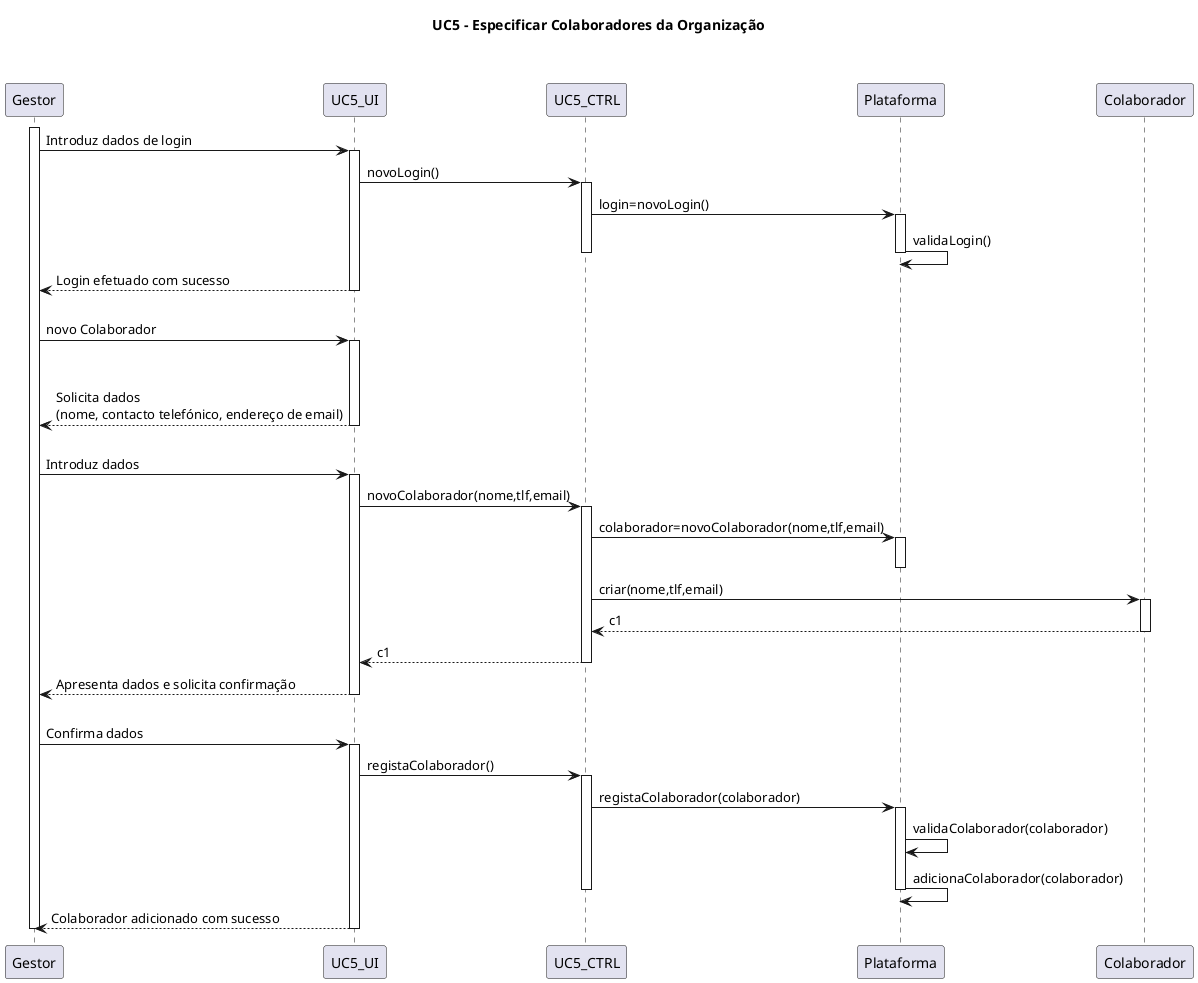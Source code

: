 @startuml
title UC5 - Especificar Colaboradores da Organização\n\n
participant Gestor
activate Gestor
Gestor -> UC5_UI: Introduz dados de login
activate UC5_UI
UC5_UI-> UC5_CTRL: novoLogin()
activate UC5_CTRL
UC5_CTRL -> Plataforma: login=novoLogin()
activate Plataforma
Plataforma -> Plataforma: validaLogin()
deactivate Plataforma
deactivate UC5_CTRL
UC5_UI--> Gestor: Login efetuado com sucesso
deactivate UC5_UI
Gestor -> UC5_UI: \nnovo Colaborador
activate UC5_UI
UC5_UI--> Gestor: \n\nSolicita dados\n(nome, contacto telefónico, endereço de email)
deactivate UC5_UI
Gestor -> UC5_UI: \nIntroduz dados
activate UC5_UI
UC5_UI-> UC5_CTRL: novoColaborador(nome,tlf,email)
activate UC5_CTRL
UC5_CTRL -> Plataforma: colaborador=novoColaborador(nome,tlf,email)
activate Plataforma
deactivate Plataforma
UC5_CTRL -> Colaborador: criar(nome,tlf,email)
activate Colaborador
Colaborador --> UC5_CTRL: c1
deactivate Colaborador
UC5_CTRL --> UC5_UI: c1
deactivate UC5_CTRL
UC5_UI--> Gestor: Apresenta dados e solicita confirmação
deactivate UC5_UI
Gestor -> UC5_UI: \nConfirma dados
activate UC5_UI
UC5_UI-> UC5_CTRL: registaColaborador()
activate UC5_CTRL
UC5_CTRL -> Plataforma: registaColaborador(colaborador)
activate Plataforma
Plataforma -> Plataforma: validaColaborador(colaborador)
Plataforma -> Plataforma: adicionaColaborador(colaborador)
deactivate Plataforma
deactivate UC5_CTRL
UC5_UI--> Gestor: Colaborador adicionado com sucesso
deactivate UC5_UI
deactivate Gestor
@enduml